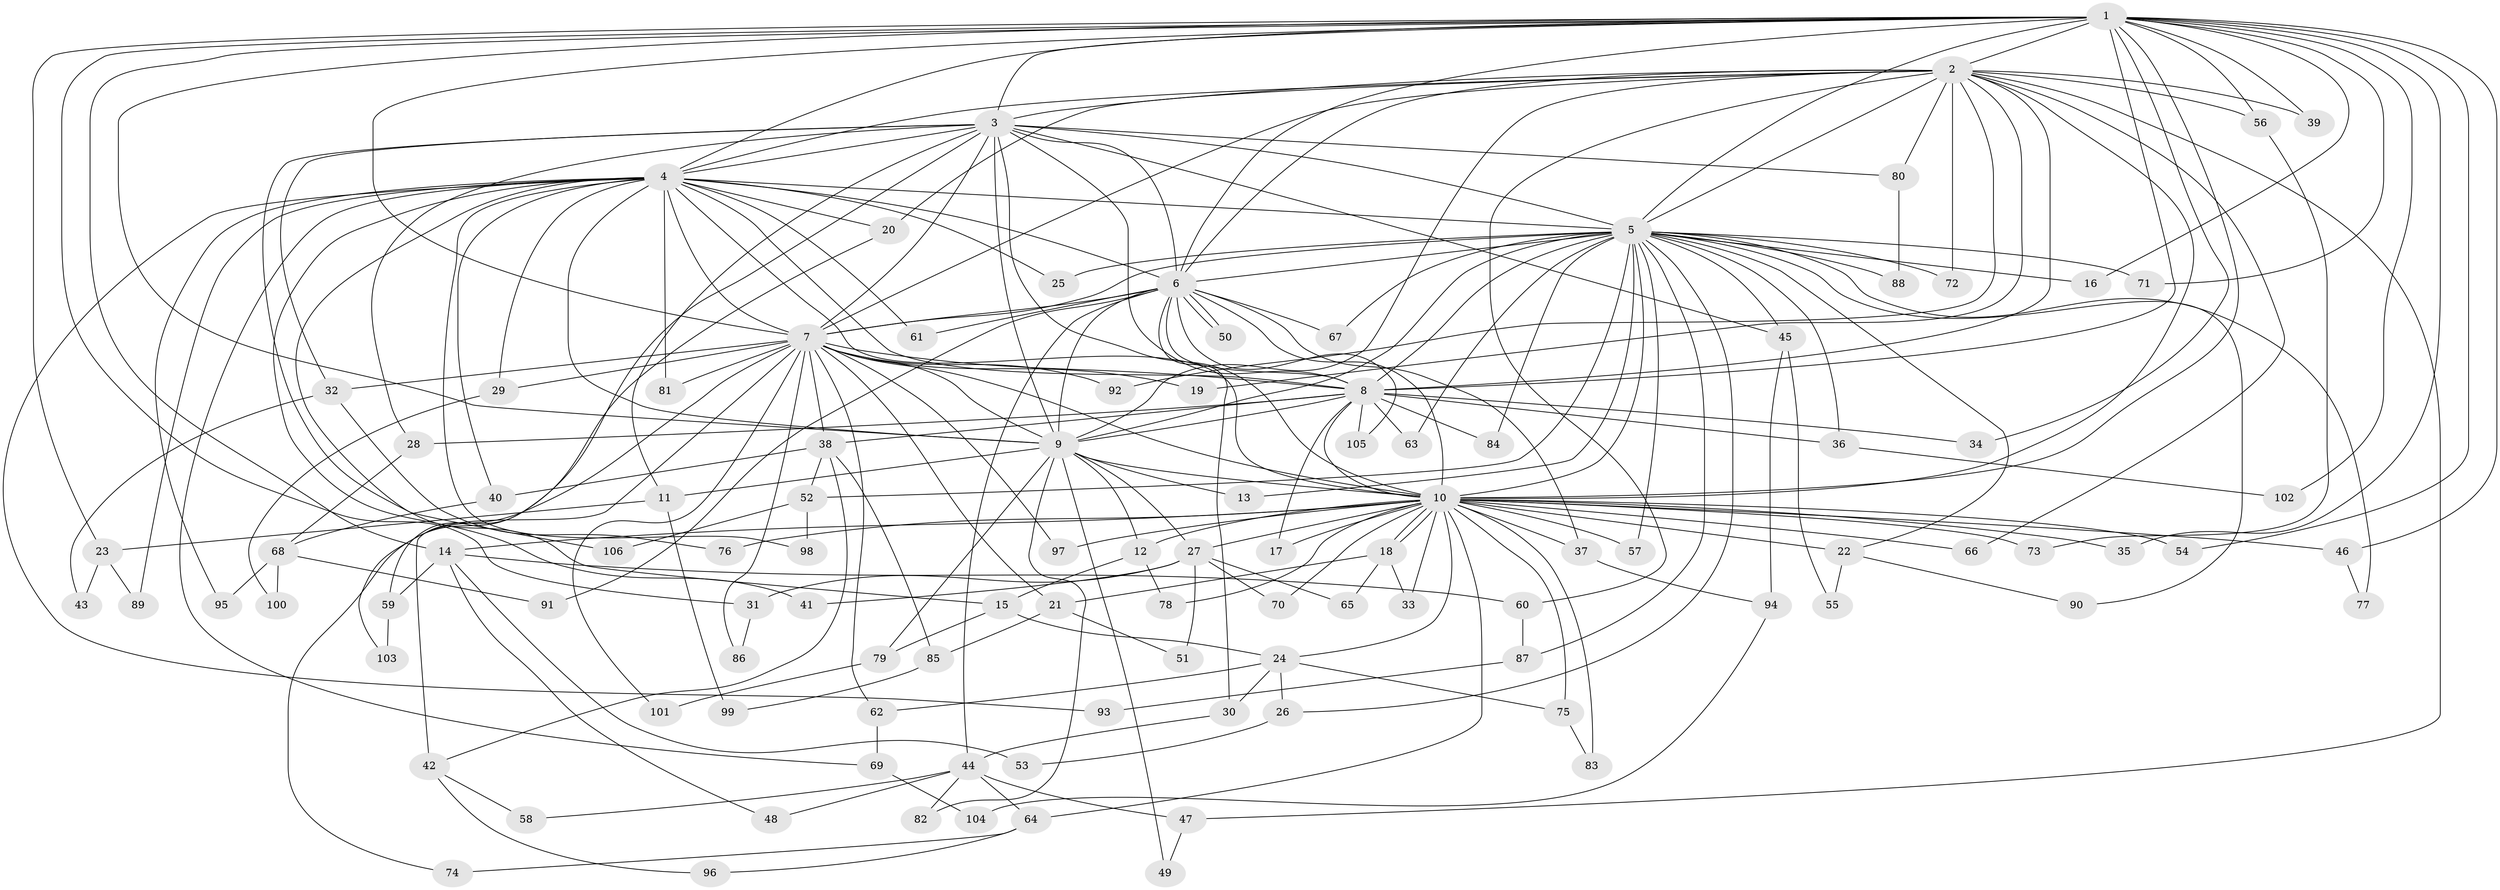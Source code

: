 // Generated by graph-tools (version 1.1) at 2025/35/03/09/25 02:35:11]
// undirected, 106 vertices, 237 edges
graph export_dot {
graph [start="1"]
  node [color=gray90,style=filled];
  1;
  2;
  3;
  4;
  5;
  6;
  7;
  8;
  9;
  10;
  11;
  12;
  13;
  14;
  15;
  16;
  17;
  18;
  19;
  20;
  21;
  22;
  23;
  24;
  25;
  26;
  27;
  28;
  29;
  30;
  31;
  32;
  33;
  34;
  35;
  36;
  37;
  38;
  39;
  40;
  41;
  42;
  43;
  44;
  45;
  46;
  47;
  48;
  49;
  50;
  51;
  52;
  53;
  54;
  55;
  56;
  57;
  58;
  59;
  60;
  61;
  62;
  63;
  64;
  65;
  66;
  67;
  68;
  69;
  70;
  71;
  72;
  73;
  74;
  75;
  76;
  77;
  78;
  79;
  80;
  81;
  82;
  83;
  84;
  85;
  86;
  87;
  88;
  89;
  90;
  91;
  92;
  93;
  94;
  95;
  96;
  97;
  98;
  99;
  100;
  101;
  102;
  103;
  104;
  105;
  106;
  1 -- 2;
  1 -- 3;
  1 -- 4;
  1 -- 5;
  1 -- 6;
  1 -- 7;
  1 -- 8;
  1 -- 9;
  1 -- 10;
  1 -- 14;
  1 -- 16;
  1 -- 23;
  1 -- 31;
  1 -- 34;
  1 -- 35;
  1 -- 39;
  1 -- 46;
  1 -- 54;
  1 -- 56;
  1 -- 71;
  1 -- 102;
  2 -- 3;
  2 -- 4;
  2 -- 5;
  2 -- 6;
  2 -- 7;
  2 -- 8;
  2 -- 9;
  2 -- 10;
  2 -- 19;
  2 -- 20;
  2 -- 39;
  2 -- 47;
  2 -- 56;
  2 -- 60;
  2 -- 66;
  2 -- 72;
  2 -- 80;
  2 -- 92;
  3 -- 4;
  3 -- 5;
  3 -- 6;
  3 -- 7;
  3 -- 8;
  3 -- 9;
  3 -- 10;
  3 -- 11;
  3 -- 28;
  3 -- 32;
  3 -- 45;
  3 -- 59;
  3 -- 80;
  3 -- 106;
  4 -- 5;
  4 -- 6;
  4 -- 7;
  4 -- 8;
  4 -- 9;
  4 -- 10;
  4 -- 15;
  4 -- 20;
  4 -- 25;
  4 -- 29;
  4 -- 40;
  4 -- 41;
  4 -- 61;
  4 -- 69;
  4 -- 81;
  4 -- 89;
  4 -- 93;
  4 -- 95;
  4 -- 98;
  5 -- 6;
  5 -- 7;
  5 -- 8;
  5 -- 9;
  5 -- 10;
  5 -- 13;
  5 -- 16;
  5 -- 22;
  5 -- 25;
  5 -- 26;
  5 -- 36;
  5 -- 45;
  5 -- 52;
  5 -- 57;
  5 -- 63;
  5 -- 67;
  5 -- 71;
  5 -- 72;
  5 -- 77;
  5 -- 84;
  5 -- 87;
  5 -- 88;
  5 -- 90;
  6 -- 7;
  6 -- 8;
  6 -- 9;
  6 -- 10;
  6 -- 30;
  6 -- 37;
  6 -- 44;
  6 -- 50;
  6 -- 50;
  6 -- 61;
  6 -- 67;
  6 -- 91;
  6 -- 105;
  7 -- 8;
  7 -- 9;
  7 -- 10;
  7 -- 19;
  7 -- 21;
  7 -- 29;
  7 -- 32;
  7 -- 38;
  7 -- 42;
  7 -- 62;
  7 -- 74;
  7 -- 81;
  7 -- 86;
  7 -- 92;
  7 -- 97;
  7 -- 101;
  8 -- 9;
  8 -- 10;
  8 -- 17;
  8 -- 28;
  8 -- 34;
  8 -- 36;
  8 -- 38;
  8 -- 63;
  8 -- 84;
  8 -- 105;
  9 -- 10;
  9 -- 11;
  9 -- 12;
  9 -- 13;
  9 -- 27;
  9 -- 49;
  9 -- 79;
  9 -- 82;
  10 -- 12;
  10 -- 14;
  10 -- 17;
  10 -- 18;
  10 -- 18;
  10 -- 22;
  10 -- 24;
  10 -- 27;
  10 -- 33;
  10 -- 35;
  10 -- 37;
  10 -- 46;
  10 -- 54;
  10 -- 57;
  10 -- 64;
  10 -- 66;
  10 -- 70;
  10 -- 73;
  10 -- 75;
  10 -- 76;
  10 -- 78;
  10 -- 83;
  10 -- 97;
  11 -- 23;
  11 -- 99;
  12 -- 15;
  12 -- 78;
  14 -- 48;
  14 -- 53;
  14 -- 59;
  14 -- 60;
  15 -- 24;
  15 -- 79;
  18 -- 21;
  18 -- 33;
  18 -- 65;
  20 -- 103;
  21 -- 51;
  21 -- 85;
  22 -- 55;
  22 -- 90;
  23 -- 43;
  23 -- 89;
  24 -- 26;
  24 -- 30;
  24 -- 62;
  24 -- 75;
  26 -- 53;
  27 -- 31;
  27 -- 41;
  27 -- 51;
  27 -- 65;
  27 -- 70;
  28 -- 68;
  29 -- 100;
  30 -- 44;
  31 -- 86;
  32 -- 43;
  32 -- 76;
  36 -- 102;
  37 -- 94;
  38 -- 40;
  38 -- 42;
  38 -- 52;
  38 -- 85;
  40 -- 68;
  42 -- 58;
  42 -- 96;
  44 -- 47;
  44 -- 48;
  44 -- 58;
  44 -- 64;
  44 -- 82;
  45 -- 55;
  45 -- 94;
  46 -- 77;
  47 -- 49;
  52 -- 98;
  52 -- 106;
  56 -- 73;
  59 -- 103;
  60 -- 87;
  62 -- 69;
  64 -- 74;
  64 -- 96;
  68 -- 91;
  68 -- 95;
  68 -- 100;
  69 -- 104;
  75 -- 83;
  79 -- 101;
  80 -- 88;
  85 -- 99;
  87 -- 93;
  94 -- 104;
}
